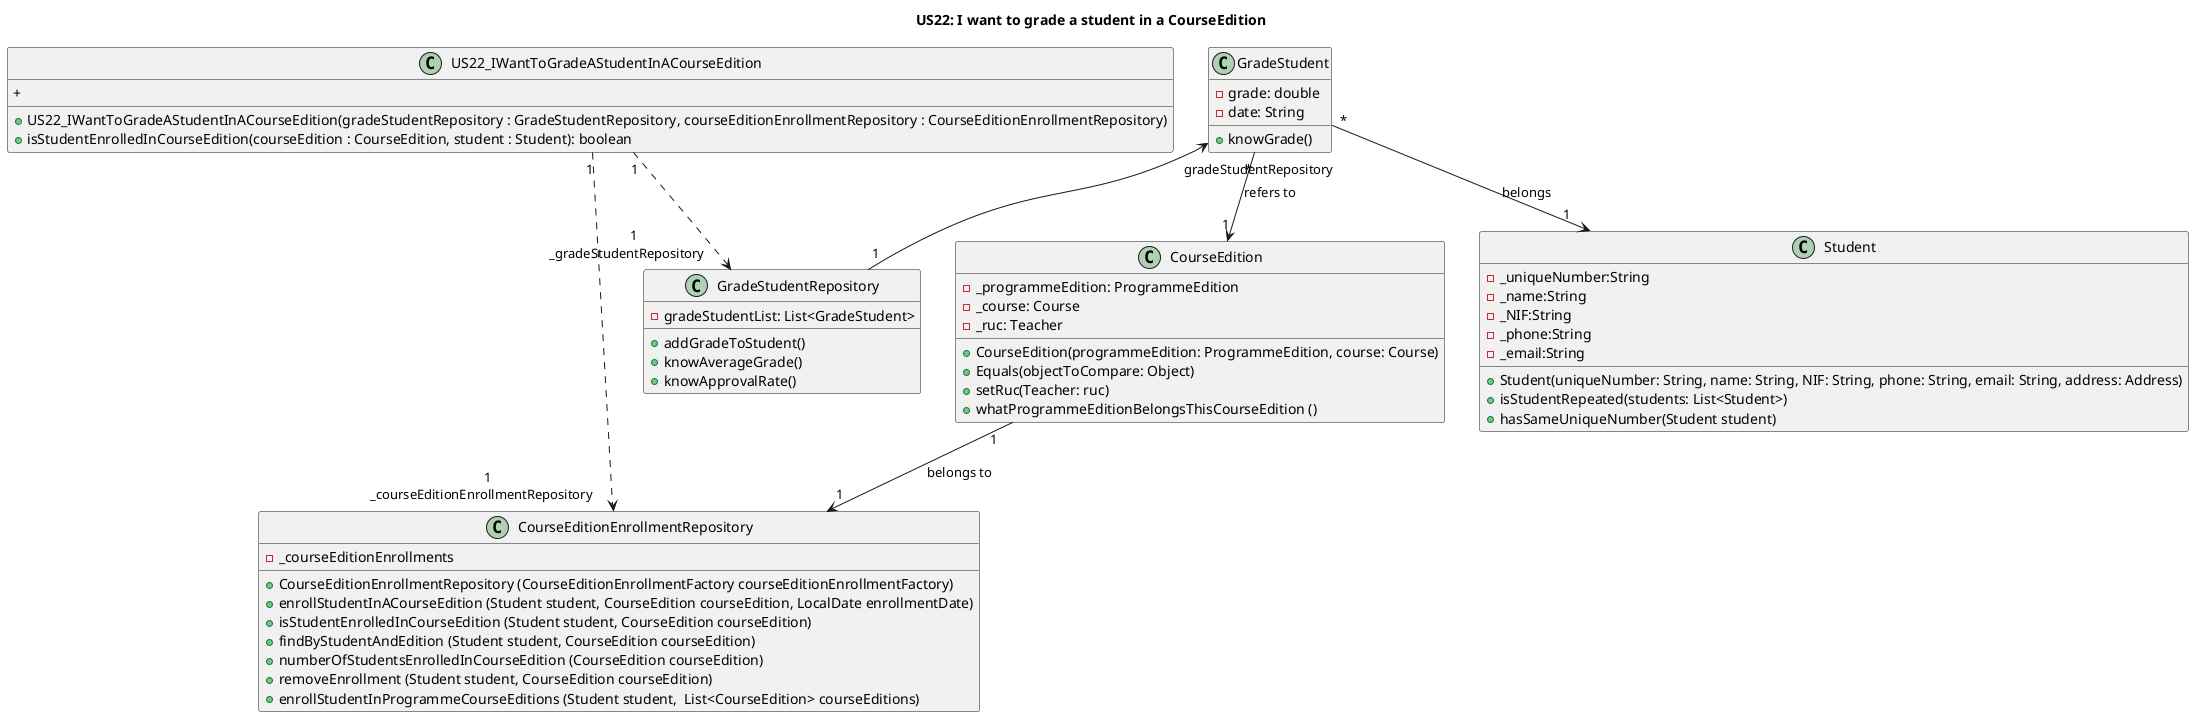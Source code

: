 @startuml
title US22: I want to grade a student in a CourseEdition
'left to right direction

class US22_IWantToGradeAStudentInACourseEdition {
    +US22_IWantToGradeAStudentInACourseEdition(gradeStudentRepository : GradeStudentRepository, courseEditionEnrollmentRepository : CourseEditionEnrollmentRepository)
    +isStudentEnrolledInCourseEdition(courseEdition : CourseEdition, student : Student): boolean
    +

}

class GradeStudent {
    -grade: double
    -date: String
    +knowGrade()
}

class GradeStudentRepository {
    -gradeStudentList: List<GradeStudent>
    +addGradeToStudent()
    +knowAverageGrade()
    +knowApprovalRate()
}

class Student {
    -_uniqueNumber:String
    -_name:String
    -_NIF:String
    -_phone:String
    -_email:String
    +Student(uniqueNumber: String, name: String, NIF: String, phone: String, email: String, address: Address)
    +isStudentRepeated(students: List<Student>)
    +hasSameUniqueNumber(Student student)
}

class CourseEdition {
    -_programmeEdition: ProgrammeEdition
    -_course: Course
    -_ruc: Teacher
    +CourseEdition(programmeEdition: ProgrammeEdition, course: Course)
    +Equals(objectToCompare: Object)
    +setRuc(Teacher: ruc)
    +whatProgrammeEditionBelongsThisCourseEdition ()
}

class CourseEditionEnrollmentRepository {
    -_courseEditionEnrollments
    +CourseEditionEnrollmentRepository (CourseEditionEnrollmentFactory courseEditionEnrollmentFactory)
    +enrollStudentInACourseEdition (Student student, CourseEdition courseEdition, LocalDate enrollmentDate)
    +isStudentEnrolledInCourseEdition (Student student, CourseEdition courseEdition)
    +findByStudentAndEdition (Student student, CourseEdition courseEdition)
    +numberOfStudentsEnrolledInCourseEdition (CourseEdition courseEdition)
    +removeEnrollment (Student student, CourseEdition courseEdition)
    +enrollStudentInProgrammeCourseEditions (Student student,  List<CourseEdition> courseEditions)
    }


GradeStudent "*" --> "1" Student: belongs
GradeStudent "*" --> "1" CourseEdition: refers to
CourseEdition "1" --> "1" CourseEditionEnrollmentRepository: belongs to

US22_IWantToGradeAStudentInACourseEdition "1" ..> "1\n_gradeStudentRepository    " GradeStudentRepository
GradeStudent "gradeStudentRepository" <-- "1" GradeStudentRepository
US22_IWantToGradeAStudentInACourseEdition "1" ..> "1\n_courseEditionEnrollmentRepository    " CourseEditionEnrollmentRepository
@enduml
